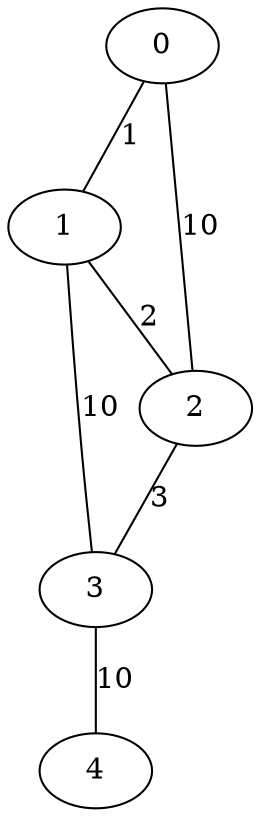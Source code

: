 graph ER { " 0 " -- " 1 " [label = 1]; " 0 " -- " 2 " [label = 10]; " 1 " -- " 2 " [label = 2]; " 1 " -- " 3 " [label = 10]; " 2 " -- " 3 " [label = 3]; " 3 " -- " 4 " [label = 10]; }